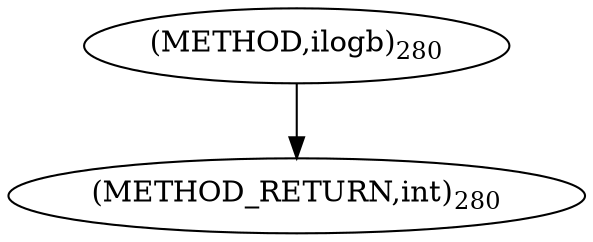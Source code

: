 digraph "ilogb" {  
"6395" [label = <(METHOD,ilogb)<SUB>280</SUB>> ]
"6397" [label = <(METHOD_RETURN,int)<SUB>280</SUB>> ]
  "6395" -> "6397" 
}
